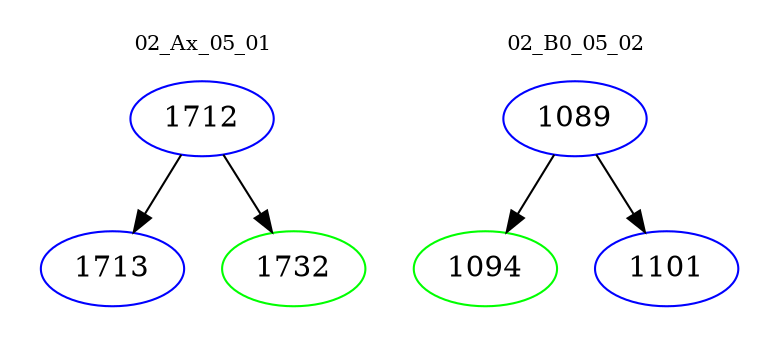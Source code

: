 digraph{
subgraph cluster_0 {
color = white
label = "02_Ax_05_01";
fontsize=10;
T0_1712 [label="1712", color="blue"]
T0_1712 -> T0_1713 [color="black"]
T0_1713 [label="1713", color="blue"]
T0_1712 -> T0_1732 [color="black"]
T0_1732 [label="1732", color="green"]
}
subgraph cluster_1 {
color = white
label = "02_B0_05_02";
fontsize=10;
T1_1089 [label="1089", color="blue"]
T1_1089 -> T1_1094 [color="black"]
T1_1094 [label="1094", color="green"]
T1_1089 -> T1_1101 [color="black"]
T1_1101 [label="1101", color="blue"]
}
}
